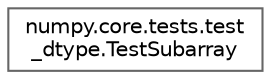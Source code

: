 digraph "Graphical Class Hierarchy"
{
 // LATEX_PDF_SIZE
  bgcolor="transparent";
  edge [fontname=Helvetica,fontsize=10,labelfontname=Helvetica,labelfontsize=10];
  node [fontname=Helvetica,fontsize=10,shape=box,height=0.2,width=0.4];
  rankdir="LR";
  Node0 [id="Node000000",label="numpy.core.tests.test\l_dtype.TestSubarray",height=0.2,width=0.4,color="grey40", fillcolor="white", style="filled",URL="$df/dfa/classnumpy_1_1core_1_1tests_1_1test__dtype_1_1TestSubarray.html",tooltip=" "];
}
